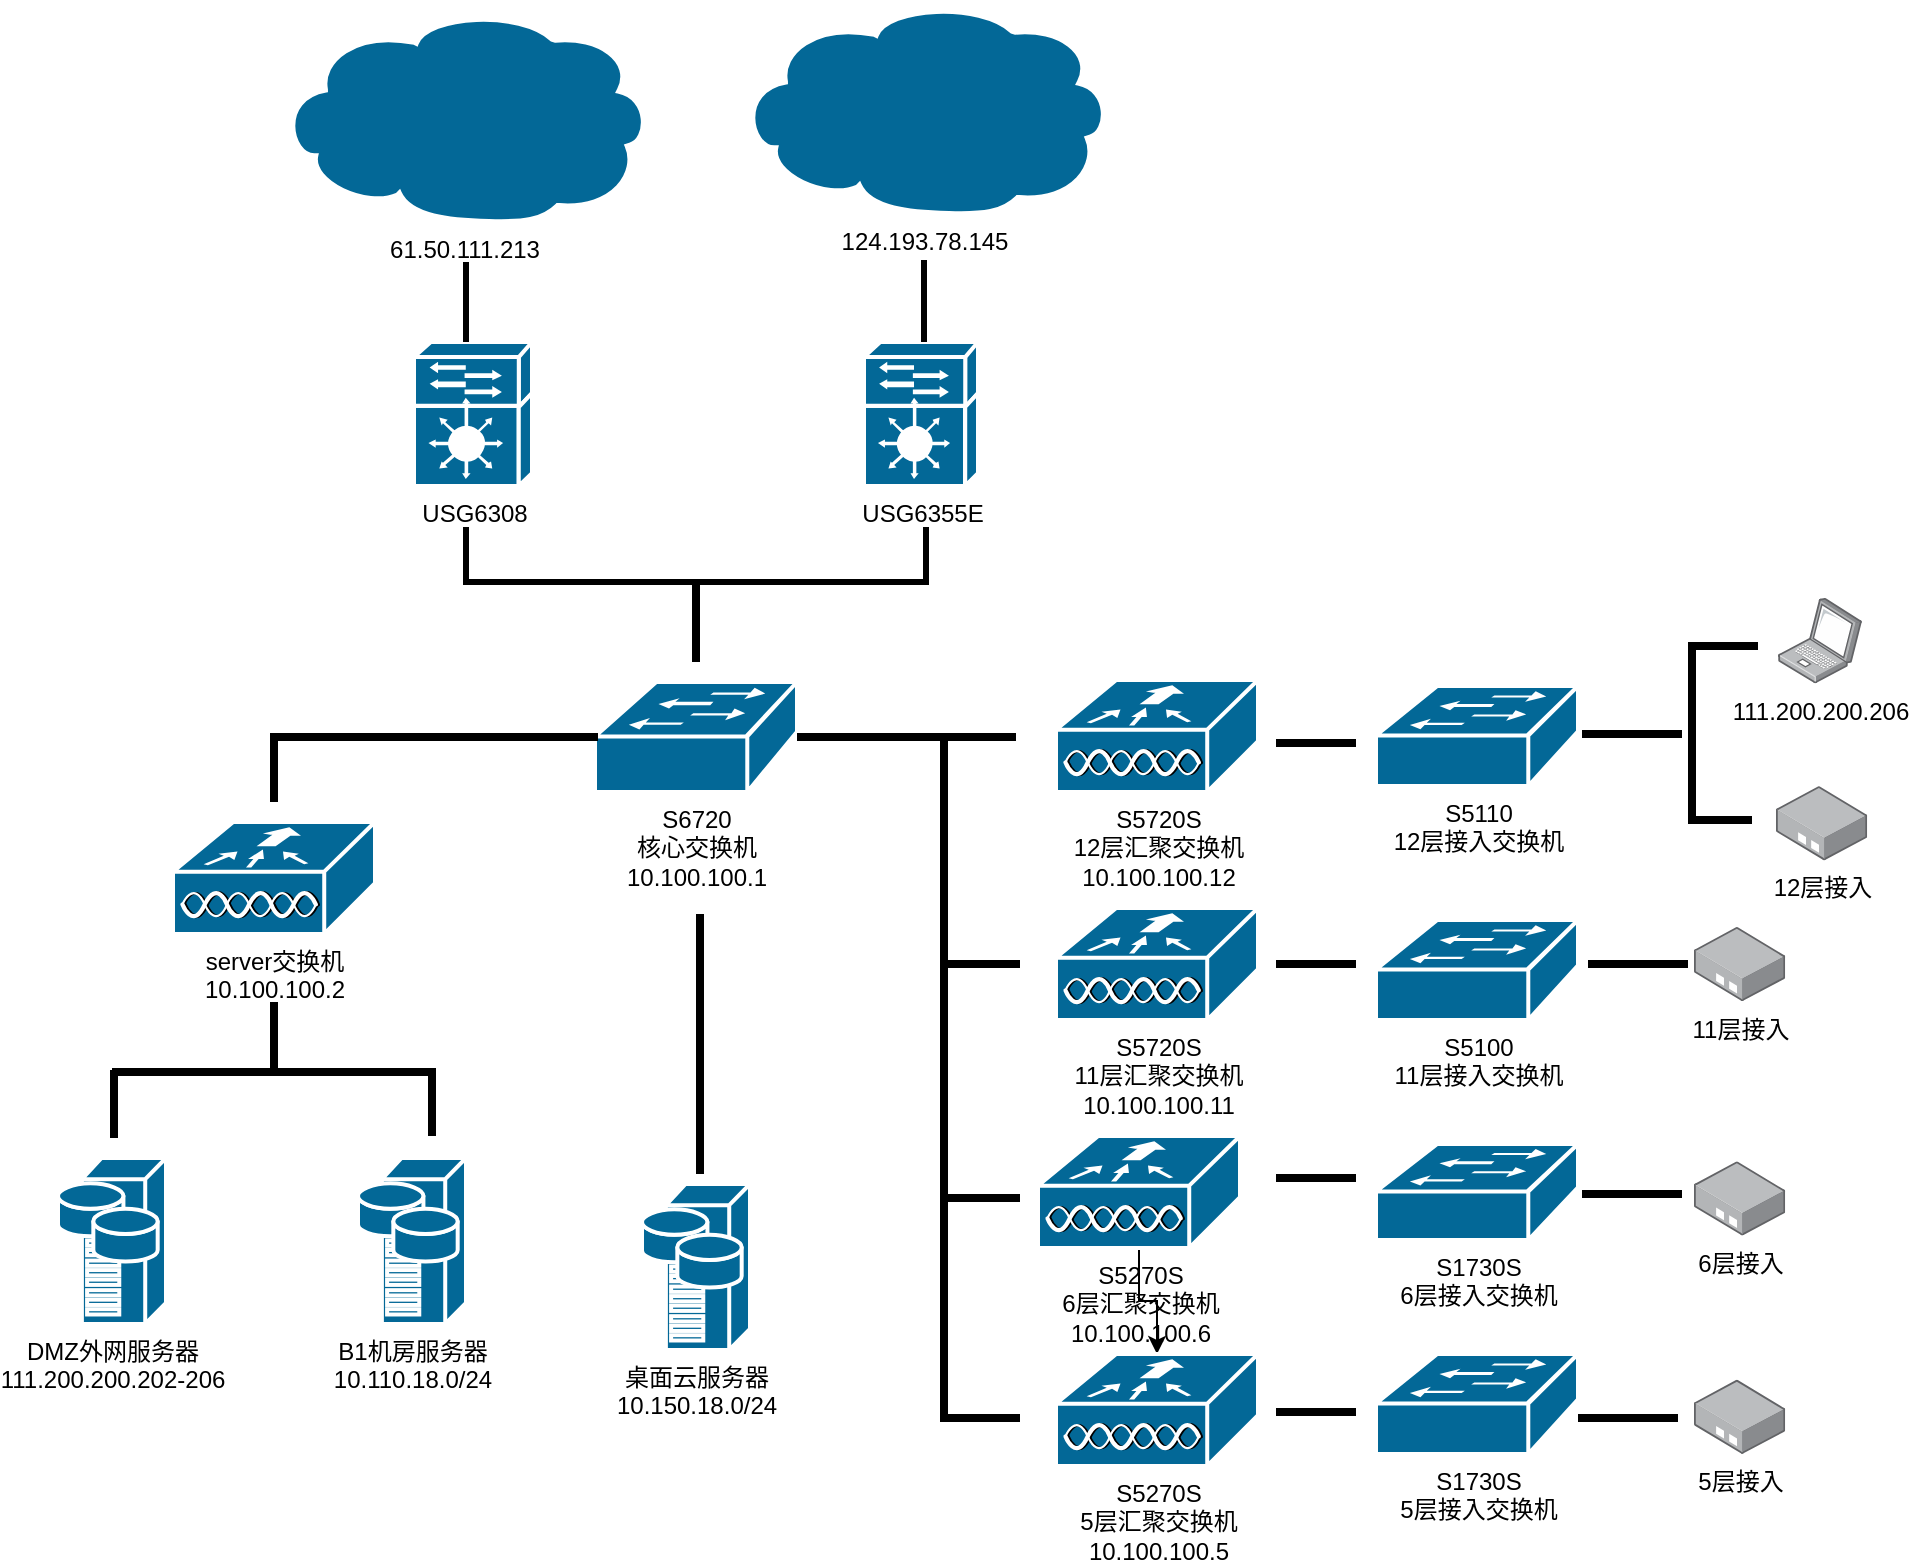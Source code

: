 <mxfile version="13.8.0" type="github">
  <diagram name="Page-1" id="822b0af5-4adb-64df-f703-e8dfc1f81529">
    <mxGraphModel dx="1422" dy="914" grid="1" gridSize="10" guides="1" tooltips="1" connect="1" arrows="1" fold="1" page="1" pageScale="1" pageWidth="1100" pageHeight="850" background="#ffffff" math="0" shadow="0">
      <root>
        <mxCell id="0" />
        <mxCell id="1" parent="0" />
        <mxCell id="1Zsn9L5nUuaMn7X5BciJ-1" value="61.50.111.213" style="shape=mxgraph.cisco.storage.cloud;html=1;pointerEvents=1;dashed=0;fillColor=#036897;strokeColor=#ffffff;strokeWidth=2;verticalLabelPosition=bottom;verticalAlign=top;align=center;outlineConnect=0;" parent="1" vertex="1">
          <mxGeometry x="170" y="14" width="186" height="106" as="geometry" />
        </mxCell>
        <mxCell id="1Zsn9L5nUuaMn7X5BciJ-2" value="124.193.78.145" style="shape=mxgraph.cisco.storage.cloud;html=1;pointerEvents=1;dashed=0;fillColor=#036897;strokeColor=#ffffff;strokeWidth=2;verticalLabelPosition=bottom;verticalAlign=top;align=center;outlineConnect=0;" parent="1" vertex="1">
          <mxGeometry x="400" y="10" width="186" height="106" as="geometry" />
        </mxCell>
        <mxCell id="1Zsn9L5nUuaMn7X5BciJ-4" value="USG6308&lt;br&gt;" style="shape=mxgraph.cisco.controllers_and_modules.service_module;html=1;pointerEvents=1;dashed=0;fillColor=#036897;strokeColor=#ffffff;strokeWidth=2;verticalLabelPosition=bottom;verticalAlign=top;align=center;outlineConnect=0;" parent="1" vertex="1">
          <mxGeometry x="238" y="180" width="59" height="72" as="geometry" />
        </mxCell>
        <mxCell id="1Zsn9L5nUuaMn7X5BciJ-6" value="USG6355E" style="shape=mxgraph.cisco.controllers_and_modules.service_module;html=1;pointerEvents=1;dashed=0;fillColor=#036897;strokeColor=#ffffff;strokeWidth=2;verticalLabelPosition=bottom;verticalAlign=top;align=center;outlineConnect=0;" parent="1" vertex="1">
          <mxGeometry x="463" y="180" width="57" height="72" as="geometry" />
        </mxCell>
        <mxCell id="1Zsn9L5nUuaMn7X5BciJ-9" value="S6720&lt;br&gt;核心交换机&lt;br&gt;10.100.100.1" style="shape=mxgraph.cisco.switches.workgroup_switch;html=1;pointerEvents=1;dashed=0;fillColor=#036897;strokeColor=#ffffff;strokeWidth=2;verticalLabelPosition=bottom;verticalAlign=top;align=center;outlineConnect=0;" parent="1" vertex="1">
          <mxGeometry x="328.5" y="350" width="101" height="55" as="geometry" />
        </mxCell>
        <mxCell id="1Zsn9L5nUuaMn7X5BciJ-15" value="&lt;font style=&quot;vertical-align: inherit&quot;&gt;&lt;font style=&quot;vertical-align: inherit&quot;&gt;&lt;font style=&quot;vertical-align: inherit&quot;&gt;&lt;font style=&quot;vertical-align: inherit&quot;&gt;S5720S &lt;/font&gt;&lt;/font&gt;&lt;/font&gt;&lt;/font&gt;&lt;br&gt;&lt;font style=&quot;vertical-align: inherit&quot;&gt;&lt;font style=&quot;vertical-align: inherit&quot;&gt;&lt;font style=&quot;vertical-align: inherit&quot;&gt;&lt;font style=&quot;vertical-align: inherit&quot;&gt;12层汇聚交换机&lt;br&gt;10.100.100.12&lt;br&gt;&lt;/font&gt;&lt;/font&gt;&lt;/font&gt;&lt;/font&gt;" style="shape=mxgraph.cisco.wireless.wlan_controller;html=1;pointerEvents=1;dashed=0;fillColor=#036897;strokeColor=#ffffff;strokeWidth=2;verticalLabelPosition=bottom;verticalAlign=top;align=center;outlineConnect=0;" parent="1" vertex="1">
          <mxGeometry x="559" y="349" width="101" height="56" as="geometry" />
        </mxCell>
        <mxCell id="1Zsn9L5nUuaMn7X5BciJ-36" value="" style="shape=partialRectangle;whiteSpace=wrap;html=1;bottom=1;right=1;left=1;top=0;fillColor=none;routingCenterX=-0.5;strokeWidth=3;" parent="1" vertex="1">
          <mxGeometry x="264" y="274" width="230" height="26" as="geometry" />
        </mxCell>
        <mxCell id="1Zsn9L5nUuaMn7X5BciJ-38" value="" style="line;strokeWidth=3;direction=south;html=1;" parent="1" vertex="1">
          <mxGeometry x="259" y="140" width="10" height="40" as="geometry" />
        </mxCell>
        <mxCell id="1Zsn9L5nUuaMn7X5BciJ-39" value="" style="line;strokeWidth=3;direction=south;html=1;" parent="1" vertex="1">
          <mxGeometry x="488" y="139" width="10" height="41" as="geometry" />
        </mxCell>
        <mxCell id="1Zsn9L5nUuaMn7X5BciJ-45" value="" style="line;strokeWidth=4;direction=south;html=1;perimeter=backbonePerimeter;points=[];outlineConnect=0;" parent="1" vertex="1">
          <mxGeometry x="374" y="300" width="10" height="40" as="geometry" />
        </mxCell>
        <mxCell id="1Zsn9L5nUuaMn7X5BciJ-46" value="" style="line;strokeWidth=4;html=1;perimeter=backbonePerimeter;points=[];outlineConnect=0;" parent="1" vertex="1">
          <mxGeometry x="170" y="372.5" width="160" height="10" as="geometry" />
        </mxCell>
        <mxCell id="1Zsn9L5nUuaMn7X5BciJ-47" value="" style="line;strokeWidth=4;direction=south;html=1;perimeter=backbonePerimeter;points=[];outlineConnect=0;" parent="1" vertex="1">
          <mxGeometry x="163" y="375.5" width="10" height="34.5" as="geometry" />
        </mxCell>
        <mxCell id="1Zsn9L5nUuaMn7X5BciJ-48" value="" style="line;strokeWidth=4;html=1;perimeter=backbonePerimeter;points=[];outlineConnect=0;" parent="1" vertex="1">
          <mxGeometry x="87" y="540" width="160" height="10" as="geometry" />
        </mxCell>
        <mxCell id="1Zsn9L5nUuaMn7X5BciJ-49" value="" style="line;strokeWidth=4;direction=south;html=1;perimeter=backbonePerimeter;points=[];outlineConnect=0;" parent="1" vertex="1">
          <mxGeometry x="163" y="510" width="10" height="36" as="geometry" />
        </mxCell>
        <mxCell id="1Zsn9L5nUuaMn7X5BciJ-50" value="server交换机&lt;br&gt;10.100.100.2" style="shape=mxgraph.cisco.wireless.wlan_controller;html=1;pointerEvents=1;dashed=0;fillColor=#036897;strokeColor=#ffffff;strokeWidth=2;verticalLabelPosition=bottom;verticalAlign=top;align=center;outlineConnect=0;" parent="1" vertex="1">
          <mxGeometry x="117.5" y="420" width="101" height="56" as="geometry" />
        </mxCell>
        <mxCell id="1Zsn9L5nUuaMn7X5BciJ-51" value="&lt;font style=&quot;vertical-align: inherit&quot;&gt;&lt;font style=&quot;vertical-align: inherit&quot;&gt;&lt;font style=&quot;vertical-align: inherit&quot;&gt;&lt;font style=&quot;vertical-align: inherit&quot;&gt;S5720S &lt;/font&gt;&lt;/font&gt;&lt;/font&gt;&lt;/font&gt;&lt;br&gt;&lt;font style=&quot;vertical-align: inherit&quot;&gt;&lt;font style=&quot;vertical-align: inherit&quot;&gt;&lt;font style=&quot;vertical-align: inherit&quot;&gt;&lt;font style=&quot;vertical-align: inherit&quot;&gt;11层汇聚交换机&lt;br&gt;10.100.100.11&lt;br&gt;&lt;/font&gt;&lt;/font&gt;&lt;/font&gt;&lt;/font&gt;" style="shape=mxgraph.cisco.wireless.wlan_controller;html=1;pointerEvents=1;dashed=0;fillColor=#036897;strokeColor=#ffffff;strokeWidth=2;verticalLabelPosition=bottom;verticalAlign=top;align=center;outlineConnect=0;" parent="1" vertex="1">
          <mxGeometry x="559" y="463" width="101" height="56" as="geometry" />
        </mxCell>
        <mxCell id="1Zsn9L5nUuaMn7X5BciJ-54" value="DMZ外网服务器&lt;br&gt;111.200.200.202-206" style="shape=mxgraph.cisco.servers.storage_server;html=1;pointerEvents=1;dashed=0;fillColor=#036897;strokeColor=#ffffff;strokeWidth=2;verticalLabelPosition=bottom;verticalAlign=top;align=center;outlineConnect=0;" parent="1" vertex="1">
          <mxGeometry x="60" y="588" width="54" height="83" as="geometry" />
        </mxCell>
        <mxCell id="1Zsn9L5nUuaMn7X5BciJ-55" value="B1机房服务器&lt;br&gt;10.110.18.0/24" style="shape=mxgraph.cisco.servers.storage_server;html=1;pointerEvents=1;dashed=0;fillColor=#036897;strokeColor=#ffffff;strokeWidth=2;verticalLabelPosition=bottom;verticalAlign=top;align=center;outlineConnect=0;" parent="1" vertex="1">
          <mxGeometry x="210" y="588" width="54" height="83" as="geometry" />
        </mxCell>
        <mxCell id="1Zsn9L5nUuaMn7X5BciJ-56" value="" style="line;strokeWidth=4;direction=south;html=1;perimeter=backbonePerimeter;points=[];outlineConnect=0;" parent="1" vertex="1">
          <mxGeometry x="83" y="544" width="10" height="34" as="geometry" />
        </mxCell>
        <mxCell id="1Zsn9L5nUuaMn7X5BciJ-57" value="" style="line;strokeWidth=4;direction=south;html=1;perimeter=backbonePerimeter;points=[];outlineConnect=0;" parent="1" vertex="1">
          <mxGeometry x="242" y="543" width="10" height="34" as="geometry" />
        </mxCell>
        <mxCell id="1Zsn9L5nUuaMn7X5BciJ-58" value="桌面云服务器&lt;br&gt;10.150.18.0/24" style="shape=mxgraph.cisco.servers.storage_server;html=1;pointerEvents=1;dashed=0;fillColor=#036897;strokeColor=#ffffff;strokeWidth=2;verticalLabelPosition=bottom;verticalAlign=top;align=center;outlineConnect=0;" parent="1" vertex="1">
          <mxGeometry x="352" y="601" width="54" height="83" as="geometry" />
        </mxCell>
        <mxCell id="1Zsn9L5nUuaMn7X5BciJ-59" value="" style="line;strokeWidth=4;direction=south;html=1;perimeter=backbonePerimeter;points=[];outlineConnect=0;" parent="1" vertex="1">
          <mxGeometry x="376" y="466" width="10" height="130" as="geometry" />
        </mxCell>
        <mxCell id="Mp5ncMJ74SNZiiKJDwlf-1" value="" style="edgeStyle=orthogonalEdgeStyle;rounded=0;orthogonalLoop=1;jettySize=auto;html=1;" edge="1" parent="1" source="1Zsn9L5nUuaMn7X5BciJ-60" target="1Zsn9L5nUuaMn7X5BciJ-61">
          <mxGeometry relative="1" as="geometry" />
        </mxCell>
        <mxCell id="1Zsn9L5nUuaMn7X5BciJ-60" value="&lt;font style=&quot;vertical-align: inherit&quot;&gt;&lt;font style=&quot;vertical-align: inherit&quot;&gt;S5270S &lt;/font&gt;&lt;/font&gt;&lt;br&gt;&lt;font style=&quot;vertical-align: inherit&quot;&gt;&lt;font style=&quot;vertical-align: inherit&quot;&gt;6层汇聚交换机&lt;br&gt;10.100.100.6&lt;br&gt;&lt;/font&gt;&lt;/font&gt;" style="shape=mxgraph.cisco.wireless.wlan_controller;html=1;pointerEvents=1;dashed=0;fillColor=#036897;strokeColor=#ffffff;strokeWidth=2;verticalLabelPosition=bottom;verticalAlign=top;align=center;outlineConnect=0;" parent="1" vertex="1">
          <mxGeometry x="550" y="577" width="101" height="56" as="geometry" />
        </mxCell>
        <mxCell id="1Zsn9L5nUuaMn7X5BciJ-61" value="&lt;font style=&quot;vertical-align: inherit&quot;&gt;&lt;font style=&quot;vertical-align: inherit&quot;&gt;S5270S &lt;/font&gt;&lt;/font&gt;&lt;br&gt;&lt;font style=&quot;vertical-align: inherit&quot;&gt;&lt;font style=&quot;vertical-align: inherit&quot;&gt;5层汇聚交换机&lt;br&gt;10.100.100.5&lt;br&gt;&lt;/font&gt;&lt;/font&gt;" style="shape=mxgraph.cisco.wireless.wlan_controller;html=1;pointerEvents=1;dashed=0;fillColor=#036897;strokeColor=#ffffff;strokeWidth=2;verticalLabelPosition=bottom;verticalAlign=top;align=center;outlineConnect=0;" parent="1" vertex="1">
          <mxGeometry x="559" y="686" width="101" height="56" as="geometry" />
        </mxCell>
        <mxCell id="1Zsn9L5nUuaMn7X5BciJ-62" value="" style="line;strokeWidth=4;html=1;perimeter=backbonePerimeter;points=[];outlineConnect=0;" parent="1" vertex="1">
          <mxGeometry x="429.5" y="362.5" width="109.5" height="30" as="geometry" />
        </mxCell>
        <mxCell id="1Zsn9L5nUuaMn7X5BciJ-63" value="" style="line;strokeWidth=4;direction=south;html=1;perimeter=backbonePerimeter;points=[];outlineConnect=0;" parent="1" vertex="1">
          <mxGeometry x="498" y="378" width="10" height="342" as="geometry" />
        </mxCell>
        <mxCell id="1Zsn9L5nUuaMn7X5BciJ-64" value="" style="line;strokeWidth=4;html=1;perimeter=backbonePerimeter;points=[];outlineConnect=0;" parent="1" vertex="1">
          <mxGeometry x="501" y="486" width="40" height="10" as="geometry" />
        </mxCell>
        <mxCell id="1Zsn9L5nUuaMn7X5BciJ-65" value="" style="line;strokeWidth=4;html=1;perimeter=backbonePerimeter;points=[];outlineConnect=0;" parent="1" vertex="1">
          <mxGeometry x="501" y="603" width="40" height="10" as="geometry" />
        </mxCell>
        <mxCell id="1Zsn9L5nUuaMn7X5BciJ-66" value="" style="line;strokeWidth=4;html=1;perimeter=backbonePerimeter;points=[];outlineConnect=0;" parent="1" vertex="1">
          <mxGeometry x="501" y="713" width="40" height="10" as="geometry" />
        </mxCell>
        <mxCell id="1Zsn9L5nUuaMn7X5BciJ-67" value="" style="line;strokeWidth=4;html=1;perimeter=backbonePerimeter;points=[];outlineConnect=0;" parent="1" vertex="1">
          <mxGeometry x="669" y="375.5" width="40" height="10" as="geometry" />
        </mxCell>
        <mxCell id="1Zsn9L5nUuaMn7X5BciJ-68" value="" style="line;strokeWidth=4;html=1;perimeter=backbonePerimeter;points=[];outlineConnect=0;" parent="1" vertex="1">
          <mxGeometry x="669" y="486" width="40" height="10" as="geometry" />
        </mxCell>
        <mxCell id="1Zsn9L5nUuaMn7X5BciJ-69" value="" style="line;strokeWidth=4;html=1;perimeter=backbonePerimeter;points=[];outlineConnect=0;" parent="1" vertex="1">
          <mxGeometry x="669" y="593" width="40" height="10" as="geometry" />
        </mxCell>
        <mxCell id="1Zsn9L5nUuaMn7X5BciJ-70" value="" style="line;strokeWidth=4;html=1;perimeter=backbonePerimeter;points=[];outlineConnect=0;" parent="1" vertex="1">
          <mxGeometry x="669" y="710" width="40" height="10" as="geometry" />
        </mxCell>
        <mxCell id="1Zsn9L5nUuaMn7X5BciJ-71" value="&lt;font style=&quot;vertical-align: inherit&quot;&gt;&lt;font style=&quot;vertical-align: inherit&quot;&gt;S5110&lt;br&gt;12层接入交换机&lt;br&gt;&lt;/font&gt;&lt;/font&gt;" style="shape=mxgraph.cisco.switches.workgroup_switch;html=1;pointerEvents=1;dashed=0;fillColor=#036897;strokeColor=#ffffff;strokeWidth=2;verticalLabelPosition=bottom;verticalAlign=top;align=center;outlineConnect=0;" parent="1" vertex="1">
          <mxGeometry x="719" y="352" width="101" height="50" as="geometry" />
        </mxCell>
        <mxCell id="1Zsn9L5nUuaMn7X5BciJ-72" value="&lt;font style=&quot;vertical-align: inherit&quot;&gt;&lt;font style=&quot;vertical-align: inherit&quot;&gt;S5100&lt;br&gt;11层接入交换机&lt;br&gt;&lt;/font&gt;&lt;/font&gt;" style="shape=mxgraph.cisco.switches.workgroup_switch;html=1;pointerEvents=1;dashed=0;fillColor=#036897;strokeColor=#ffffff;strokeWidth=2;verticalLabelPosition=bottom;verticalAlign=top;align=center;outlineConnect=0;" parent="1" vertex="1">
          <mxGeometry x="719" y="469" width="101" height="50" as="geometry" />
        </mxCell>
        <mxCell id="1Zsn9L5nUuaMn7X5BciJ-73" value="&lt;font style=&quot;vertical-align: inherit&quot;&gt;&lt;font style=&quot;vertical-align: inherit&quot;&gt;S1730S&lt;br&gt;6层接入交换机&lt;br&gt;&lt;/font&gt;&lt;/font&gt;" style="shape=mxgraph.cisco.switches.workgroup_switch;html=1;pointerEvents=1;dashed=0;fillColor=#036897;strokeColor=#ffffff;strokeWidth=2;verticalLabelPosition=bottom;verticalAlign=top;align=center;outlineConnect=0;" parent="1" vertex="1">
          <mxGeometry x="719" y="581" width="101" height="48" as="geometry" />
        </mxCell>
        <mxCell id="1Zsn9L5nUuaMn7X5BciJ-74" value="&lt;font style=&quot;vertical-align: inherit&quot;&gt;&lt;font style=&quot;vertical-align: inherit&quot;&gt;&lt;font style=&quot;vertical-align: inherit&quot;&gt;&lt;font style=&quot;vertical-align: inherit&quot;&gt;S1730S&lt;br&gt;5层接入交换机&lt;br&gt;&lt;/font&gt;&lt;/font&gt;&lt;/font&gt;&lt;/font&gt;" style="shape=mxgraph.cisco.switches.workgroup_switch;html=1;pointerEvents=1;dashed=0;fillColor=#036897;strokeColor=#ffffff;strokeWidth=2;verticalLabelPosition=bottom;verticalAlign=top;align=center;outlineConnect=0;" parent="1" vertex="1">
          <mxGeometry x="719" y="686" width="101" height="50" as="geometry" />
        </mxCell>
        <mxCell id="1Zsn9L5nUuaMn7X5BciJ-79" value="" style="line;strokeWidth=4;html=1;perimeter=backbonePerimeter;points=[];outlineConnect=0;labelBackgroundColor=#ffffff;" parent="1" vertex="1">
          <mxGeometry x="822" y="371" width="50" height="10" as="geometry" />
        </mxCell>
        <mxCell id="1Zsn9L5nUuaMn7X5BciJ-80" value="" style="line;strokeWidth=4;direction=south;html=1;perimeter=backbonePerimeter;points=[];outlineConnect=0;labelBackgroundColor=#ffffff;" parent="1" vertex="1">
          <mxGeometry x="872" y="330" width="10" height="90" as="geometry" />
        </mxCell>
        <mxCell id="1Zsn9L5nUuaMn7X5BciJ-82" value="" style="line;strokeWidth=4;html=1;perimeter=backbonePerimeter;points=[];outlineConnect=0;labelBackgroundColor=#ffffff;" parent="1" vertex="1">
          <mxGeometry x="878" y="327" width="32" height="10" as="geometry" />
        </mxCell>
        <mxCell id="1Zsn9L5nUuaMn7X5BciJ-83" value="" style="line;strokeWidth=4;html=1;perimeter=backbonePerimeter;points=[];outlineConnect=0;labelBackgroundColor=#ffffff;" parent="1" vertex="1">
          <mxGeometry x="875" y="414" width="32" height="10" as="geometry" />
        </mxCell>
        <mxCell id="1Zsn9L5nUuaMn7X5BciJ-84" value="111.200.200.206" style="points=[];aspect=fixed;html=1;align=center;shadow=0;dashed=0;image;image=img/lib/allied_telesis/computer_and_terminals/Laptop.svg;labelBackgroundColor=#ffffff;strokeWidth=4;" parent="1" vertex="1">
          <mxGeometry x="920" y="308" width="42" height="42.6" as="geometry" />
        </mxCell>
        <mxCell id="1Zsn9L5nUuaMn7X5BciJ-85" value="12层接入" style="points=[];aspect=fixed;html=1;align=center;shadow=0;dashed=0;image;image=img/lib/allied_telesis/media_converters/Media_Converter_Standalone.svg;labelBackgroundColor=#ffffff;strokeWidth=4;" parent="1" vertex="1">
          <mxGeometry x="919" y="402" width="45.6" height="37.2" as="geometry" />
        </mxCell>
        <mxCell id="1Zsn9L5nUuaMn7X5BciJ-87" value="" style="line;strokeWidth=4;html=1;perimeter=backbonePerimeter;points=[];outlineConnect=0;labelBackgroundColor=#ffffff;" parent="1" vertex="1">
          <mxGeometry x="825" y="486" width="50" height="10" as="geometry" />
        </mxCell>
        <mxCell id="1Zsn9L5nUuaMn7X5BciJ-88" value="11层接入" style="points=[];aspect=fixed;html=1;align=center;shadow=0;dashed=0;image;image=img/lib/allied_telesis/media_converters/Media_Converter_Standalone.svg;labelBackgroundColor=#ffffff;strokeWidth=4;" parent="1" vertex="1">
          <mxGeometry x="878" y="472.4" width="45.6" height="37.2" as="geometry" />
        </mxCell>
        <mxCell id="1Zsn9L5nUuaMn7X5BciJ-89" value="6层接入" style="points=[];aspect=fixed;html=1;align=center;shadow=0;dashed=0;image;image=img/lib/allied_telesis/media_converters/Media_Converter_Standalone.svg;labelBackgroundColor=#ffffff;strokeWidth=4;" parent="1" vertex="1">
          <mxGeometry x="878" y="589.6" width="45.6" height="37.2" as="geometry" />
        </mxCell>
        <mxCell id="1Zsn9L5nUuaMn7X5BciJ-91" value="5层接入" style="points=[];aspect=fixed;html=1;align=center;shadow=0;dashed=0;image;image=img/lib/allied_telesis/media_converters/Media_Converter_Standalone.svg;labelBackgroundColor=#ffffff;strokeWidth=4;" parent="1" vertex="1">
          <mxGeometry x="878" y="698.8" width="45.6" height="37.2" as="geometry" />
        </mxCell>
        <mxCell id="1Zsn9L5nUuaMn7X5BciJ-92" value="" style="line;strokeWidth=4;html=1;perimeter=backbonePerimeter;points=[];outlineConnect=0;labelBackgroundColor=#ffffff;" parent="1" vertex="1">
          <mxGeometry x="822" y="601" width="50" height="10" as="geometry" />
        </mxCell>
        <mxCell id="1Zsn9L5nUuaMn7X5BciJ-93" value="" style="line;strokeWidth=4;html=1;perimeter=backbonePerimeter;points=[];outlineConnect=0;labelBackgroundColor=#ffffff;" parent="1" vertex="1">
          <mxGeometry x="820" y="713" width="50" height="10" as="geometry" />
        </mxCell>
      </root>
    </mxGraphModel>
  </diagram>
</mxfile>
